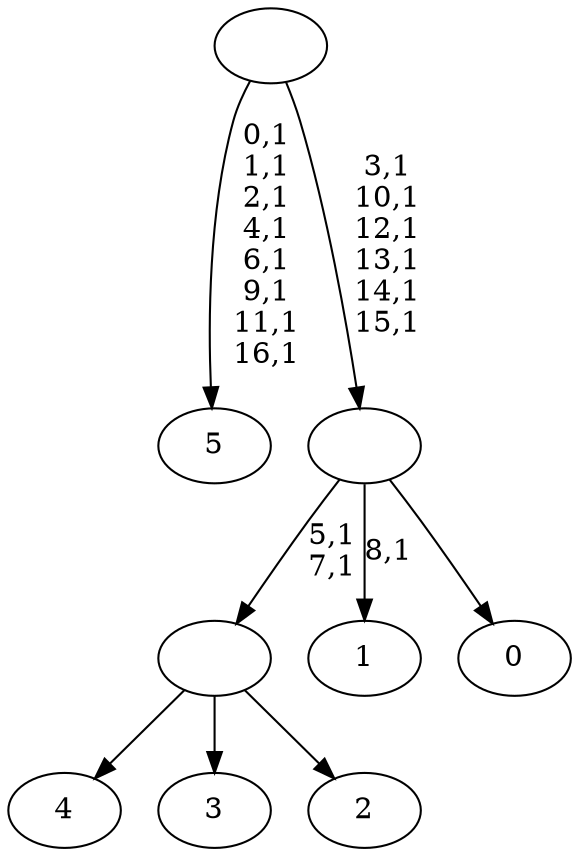 digraph T {
	23 [label="5"]
	14 [label="4"]
	13 [label="3"]
	12 [label="2"]
	11 [label=""]
	9 [label="1"]
	7 [label="0"]
	6 [label=""]
	0 [label=""]
	11 -> 14 [label=""]
	11 -> 13 [label=""]
	11 -> 12 [label=""]
	6 -> 9 [label="8,1"]
	6 -> 11 [label="5,1\n7,1"]
	6 -> 7 [label=""]
	0 -> 6 [label="3,1\n10,1\n12,1\n13,1\n14,1\n15,1"]
	0 -> 23 [label="0,1\n1,1\n2,1\n4,1\n6,1\n9,1\n11,1\n16,1"]
}
